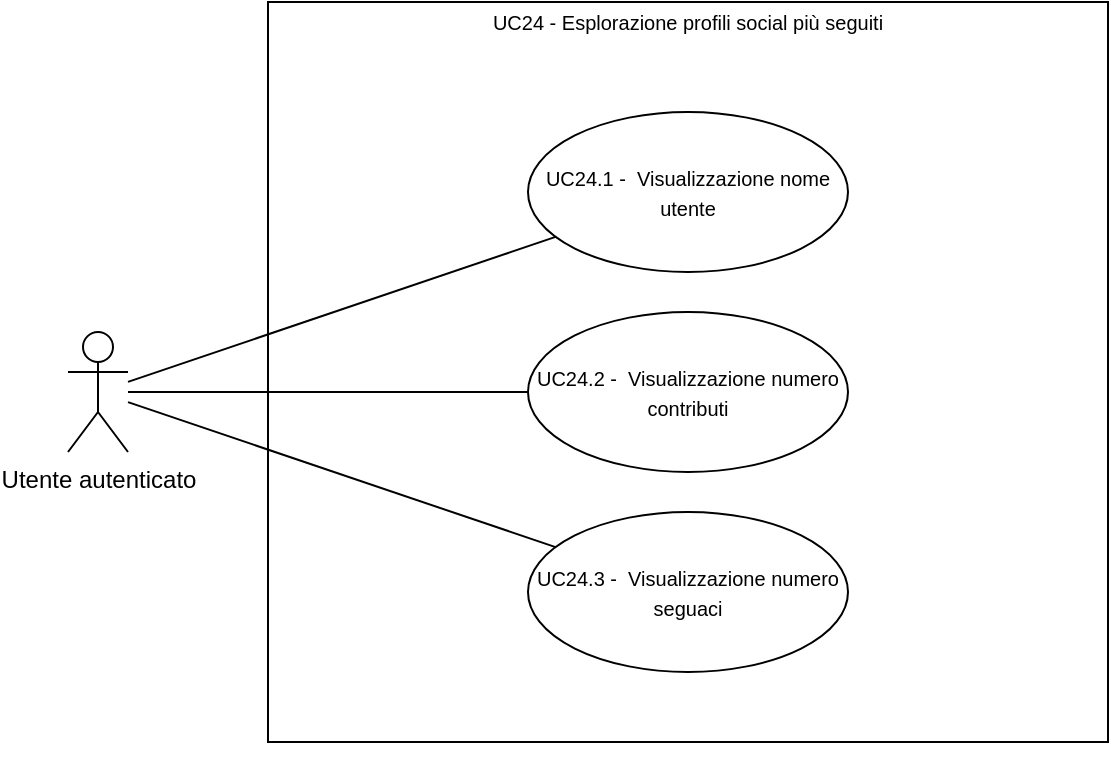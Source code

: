 <mxfile version="19.0.3" type="device"><diagram id="Dy6OWDtlNEXE2E0ja2po" name="Page-1"><mxGraphModel dx="1422" dy="602" grid="1" gridSize="10" guides="1" tooltips="1" connect="1" arrows="1" fold="1" page="1" pageScale="1" pageWidth="850" pageHeight="1100" math="0" shadow="0"><root><mxCell id="0"/><mxCell id="1" parent="0"/><mxCell id="4GTKDg95TGtqjgVh8ATd-1" value="" style="group" vertex="1" connectable="0" parent="1"><mxGeometry x="310" y="265" width="420" height="390" as="geometry"/></mxCell><mxCell id="lYzuhWharnTtqEKVZbup-5" value="" style="rounded=0;whiteSpace=wrap;html=1;fontFamily=Helvetica;" parent="4GTKDg95TGtqjgVh8ATd-1" vertex="1"><mxGeometry width="420" height="370" as="geometry"/></mxCell><mxCell id="Tr18SINb3QK8mF14JKgo-1" value="UC24 -&amp;nbsp;Esplorazione profili social più seguiti" style="text;html=1;strokeColor=none;fillColor=none;align=center;verticalAlign=middle;whiteSpace=wrap;rounded=0;fontSize=10;" parent="4GTKDg95TGtqjgVh8ATd-1" vertex="1"><mxGeometry x="101.013" y="5" width="217.975" height="10.714" as="geometry"/></mxCell><mxCell id="lYzuhWharnTtqEKVZbup-3" value="&lt;font style=&quot;font-size: 10px;&quot;&gt;UC24.1 -&amp;nbsp; Visualizzazione nome utente&lt;/font&gt;" style="ellipse;whiteSpace=wrap;html=1;" parent="4GTKDg95TGtqjgVh8ATd-1" vertex="1"><mxGeometry x="130" y="55" width="160" height="80" as="geometry"/></mxCell><mxCell id="4GTKDg95TGtqjgVh8ATd-2" value="&lt;font style=&quot;font-size: 10px;&quot;&gt;UC24.2 -&amp;nbsp; Visualizzazione numero contributi&lt;/font&gt;" style="ellipse;whiteSpace=wrap;html=1;" vertex="1" parent="4GTKDg95TGtqjgVh8ATd-1"><mxGeometry x="130" y="155" width="160" height="80" as="geometry"/></mxCell><mxCell id="4GTKDg95TGtqjgVh8ATd-3" value="&lt;font style=&quot;font-size: 10px;&quot;&gt;UC24.3 -&amp;nbsp; Visualizzazione numero seguaci&lt;/font&gt;" style="ellipse;whiteSpace=wrap;html=1;" vertex="1" parent="4GTKDg95TGtqjgVh8ATd-1"><mxGeometry x="130" y="255" width="160" height="80" as="geometry"/></mxCell><mxCell id="4GTKDg95TGtqjgVh8ATd-5" style="rounded=0;orthogonalLoop=1;jettySize=auto;html=1;endArrow=none;endFill=0;" edge="1" parent="1" source="lYzuhWharnTtqEKVZbup-1" target="lYzuhWharnTtqEKVZbup-3"><mxGeometry relative="1" as="geometry"/></mxCell><mxCell id="4GTKDg95TGtqjgVh8ATd-6" style="edgeStyle=none;rounded=0;orthogonalLoop=1;jettySize=auto;html=1;endArrow=none;endFill=0;" edge="1" parent="1" source="lYzuhWharnTtqEKVZbup-1" target="4GTKDg95TGtqjgVh8ATd-2"><mxGeometry relative="1" as="geometry"/></mxCell><mxCell id="4GTKDg95TGtqjgVh8ATd-7" style="edgeStyle=none;rounded=0;orthogonalLoop=1;jettySize=auto;html=1;endArrow=none;endFill=0;" edge="1" parent="1" source="lYzuhWharnTtqEKVZbup-1" target="4GTKDg95TGtqjgVh8ATd-3"><mxGeometry relative="1" as="geometry"/></mxCell><mxCell id="lYzuhWharnTtqEKVZbup-1" value="Utente autenticato" style="shape=umlActor;verticalLabelPosition=bottom;verticalAlign=top;html=1;outlineConnect=0;" parent="1" vertex="1"><mxGeometry x="210" y="430" width="30" height="60" as="geometry"/></mxCell></root></mxGraphModel></diagram></mxfile>